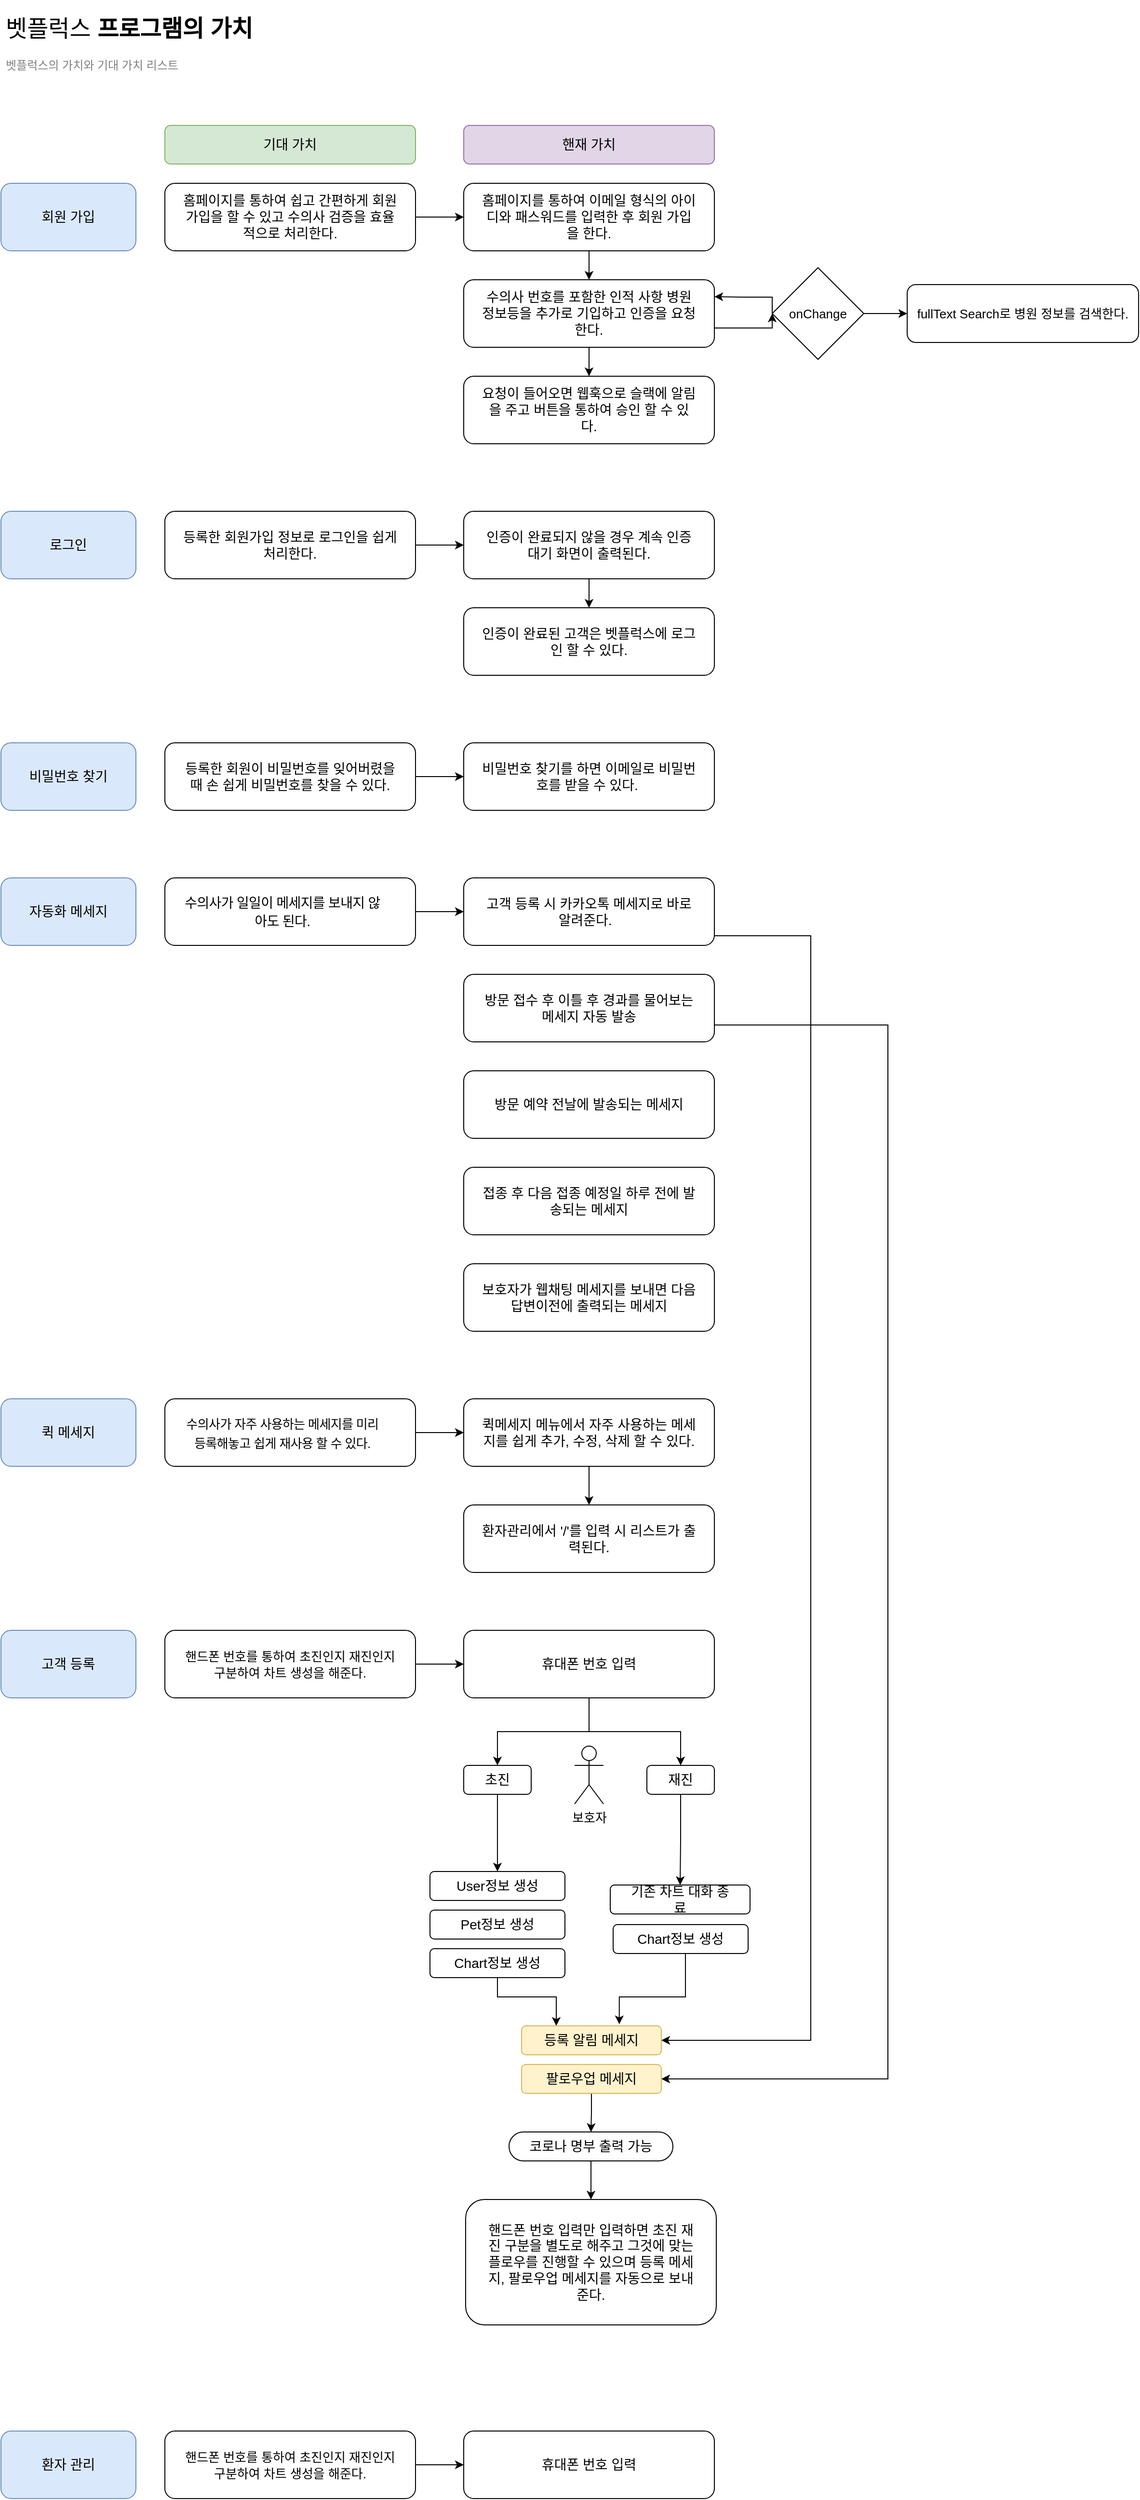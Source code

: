 <mxfile version="16.5.6" type="github">
  <diagram id="CAx_kXBRAw6pJOKKykD8" name="Page-1">
    <mxGraphModel dx="922" dy="644" grid="1" gridSize="10" guides="1" tooltips="1" connect="1" arrows="1" fold="1" page="1" pageScale="1" pageWidth="827" pageHeight="1169" math="0" shadow="0">
      <root>
        <mxCell id="0" />
        <mxCell id="1" parent="0" />
        <mxCell id="qVX0OotuIn6cAt5GHuXx-2" value="&lt;h1&gt;&lt;span style=&quot;font-weight: normal&quot;&gt;벳플럭스 &lt;/span&gt;프로그램의 가치&lt;/h1&gt;&lt;p&gt;&lt;font color=&quot;#808080&quot;&gt;벳플럭스의 가치와 기대 가치 리스트&lt;/font&gt;&lt;/p&gt;" style="text;html=1;strokeColor=none;fillColor=none;spacing=5;spacingTop=-20;whiteSpace=wrap;overflow=hidden;rounded=0;" vertex="1" parent="1">
          <mxGeometry x="40" y="40" width="330" height="70" as="geometry" />
        </mxCell>
        <mxCell id="qVX0OotuIn6cAt5GHuXx-3" style="edgeStyle=orthogonalEdgeStyle;rounded=0;orthogonalLoop=1;jettySize=auto;html=1;exitX=0.5;exitY=1;exitDx=0;exitDy=0;" edge="1" parent="1" source="qVX0OotuIn6cAt5GHuXx-2" target="qVX0OotuIn6cAt5GHuXx-2">
          <mxGeometry relative="1" as="geometry" />
        </mxCell>
        <mxCell id="qVX0OotuIn6cAt5GHuXx-4" value="회원 가입" style="rounded=1;whiteSpace=wrap;html=1;fontSize=14;fillColor=#dae8fc;strokeColor=#6c8ebf;" vertex="1" parent="1">
          <mxGeometry x="40" y="220" width="140" height="70" as="geometry" />
        </mxCell>
        <mxCell id="qVX0OotuIn6cAt5GHuXx-7" value="기대 가치" style="rounded=1;whiteSpace=wrap;html=1;fontSize=14;fillColor=#d5e8d4;strokeColor=#82b366;" vertex="1" parent="1">
          <mxGeometry x="210" y="160" width="260" height="40" as="geometry" />
        </mxCell>
        <mxCell id="qVX0OotuIn6cAt5GHuXx-8" value="핸재 가치" style="rounded=1;whiteSpace=wrap;html=1;fontSize=14;fillColor=#e1d5e7;strokeColor=#9673a6;" vertex="1" parent="1">
          <mxGeometry x="520" y="160" width="260" height="40" as="geometry" />
        </mxCell>
        <mxCell id="qVX0OotuIn6cAt5GHuXx-39" style="edgeStyle=orthogonalEdgeStyle;rounded=0;orthogonalLoop=1;jettySize=auto;html=1;entryX=0;entryY=0.5;entryDx=0;entryDy=0;fontSize=14;" edge="1" parent="1" source="qVX0OotuIn6cAt5GHuXx-10" target="qVX0OotuIn6cAt5GHuXx-11">
          <mxGeometry relative="1" as="geometry" />
        </mxCell>
        <mxCell id="qVX0OotuIn6cAt5GHuXx-10" value="홈페이지를 통하여 쉽고 간편하게 회원가입을 할 수 있고 수의사 검증을 효율적으로 처리한다." style="rounded=1;whiteSpace=wrap;html=1;fontSize=14;spacing=20;" vertex="1" parent="1">
          <mxGeometry x="210" y="220" width="260" height="70" as="geometry" />
        </mxCell>
        <mxCell id="qVX0OotuIn6cAt5GHuXx-13" style="edgeStyle=orthogonalEdgeStyle;rounded=0;orthogonalLoop=1;jettySize=auto;html=1;entryX=0.5;entryY=0;entryDx=0;entryDy=0;fontSize=14;" edge="1" parent="1" source="qVX0OotuIn6cAt5GHuXx-11" target="qVX0OotuIn6cAt5GHuXx-12">
          <mxGeometry relative="1" as="geometry" />
        </mxCell>
        <mxCell id="qVX0OotuIn6cAt5GHuXx-11" value="홈페이지를 통하여 이메일 형식의 아이디와 패스워드를 입력한 후 회원 가입을 한다." style="rounded=1;whiteSpace=wrap;html=1;fontSize=14;spacing=20;" vertex="1" parent="1">
          <mxGeometry x="520" y="220" width="260" height="70" as="geometry" />
        </mxCell>
        <mxCell id="qVX0OotuIn6cAt5GHuXx-17" style="edgeStyle=orthogonalEdgeStyle;rounded=0;orthogonalLoop=1;jettySize=auto;html=1;entryX=0.5;entryY=0;entryDx=0;entryDy=0;fontSize=14;" edge="1" parent="1" source="qVX0OotuIn6cAt5GHuXx-12" target="qVX0OotuIn6cAt5GHuXx-14">
          <mxGeometry relative="1" as="geometry" />
        </mxCell>
        <mxCell id="qVX0OotuIn6cAt5GHuXx-87" style="edgeStyle=orthogonalEdgeStyle;rounded=0;orthogonalLoop=1;jettySize=auto;html=1;entryX=0;entryY=0.5;entryDx=0;entryDy=0;fontSize=13;" edge="1" parent="1" source="qVX0OotuIn6cAt5GHuXx-12" target="qVX0OotuIn6cAt5GHuXx-86">
          <mxGeometry relative="1" as="geometry">
            <Array as="points">
              <mxPoint x="840" y="370" />
            </Array>
          </mxGeometry>
        </mxCell>
        <mxCell id="qVX0OotuIn6cAt5GHuXx-12" value="수의사 번호를 포함한 인적 사항 병원 정보등을 추가로 기입하고 인증을 요청한다." style="rounded=1;whiteSpace=wrap;html=1;fontSize=14;spacing=20;" vertex="1" parent="1">
          <mxGeometry x="520" y="320" width="260" height="70" as="geometry" />
        </mxCell>
        <mxCell id="qVX0OotuIn6cAt5GHuXx-14" value="요청이 들어오면 웹훅으로 슬랙에 알림을 주고 버튼을 통하여 승인 할 수 있다." style="rounded=1;whiteSpace=wrap;html=1;fontSize=14;spacing=20;" vertex="1" parent="1">
          <mxGeometry x="520" y="420" width="260" height="70" as="geometry" />
        </mxCell>
        <mxCell id="qVX0OotuIn6cAt5GHuXx-18" style="edgeStyle=orthogonalEdgeStyle;rounded=0;orthogonalLoop=1;jettySize=auto;html=1;entryX=0.5;entryY=0;entryDx=0;entryDy=0;fontSize=14;" edge="1" source="qVX0OotuIn6cAt5GHuXx-22" target="qVX0OotuIn6cAt5GHuXx-23" parent="1">
          <mxGeometry relative="1" as="geometry" />
        </mxCell>
        <mxCell id="qVX0OotuIn6cAt5GHuXx-20" value="로그인" style="rounded=1;whiteSpace=wrap;html=1;fontSize=14;fillColor=#dae8fc;strokeColor=#6c8ebf;" vertex="1" parent="1">
          <mxGeometry x="40" y="560" width="140" height="70" as="geometry" />
        </mxCell>
        <mxCell id="qVX0OotuIn6cAt5GHuXx-38" style="edgeStyle=orthogonalEdgeStyle;rounded=0;orthogonalLoop=1;jettySize=auto;html=1;entryX=0;entryY=0.5;entryDx=0;entryDy=0;fontSize=14;" edge="1" parent="1" source="qVX0OotuIn6cAt5GHuXx-21" target="qVX0OotuIn6cAt5GHuXx-22">
          <mxGeometry relative="1" as="geometry" />
        </mxCell>
        <mxCell id="qVX0OotuIn6cAt5GHuXx-21" value="등록한 회원가입 정보로 로그인을 쉽게 처리한다." style="rounded=1;whiteSpace=wrap;html=1;fontSize=14;spacing=20;" vertex="1" parent="1">
          <mxGeometry x="210" y="560" width="260" height="70" as="geometry" />
        </mxCell>
        <mxCell id="qVX0OotuIn6cAt5GHuXx-22" value="인증이 완료되지 않을 경우 계속 인증 대기 화면이 출력된다." style="rounded=1;whiteSpace=wrap;html=1;fontSize=14;spacing=20;" vertex="1" parent="1">
          <mxGeometry x="520" y="560" width="260" height="70" as="geometry" />
        </mxCell>
        <mxCell id="qVX0OotuIn6cAt5GHuXx-23" value="인증이 완료된 고객은 벳플럭스에 로그인 할 수 있다." style="rounded=1;whiteSpace=wrap;html=1;fontSize=14;spacing=20;" vertex="1" parent="1">
          <mxGeometry x="520" y="660" width="260" height="70" as="geometry" />
        </mxCell>
        <mxCell id="qVX0OotuIn6cAt5GHuXx-26" value="비밀번호 찾기" style="rounded=1;whiteSpace=wrap;html=1;fontSize=14;fillColor=#dae8fc;strokeColor=#6c8ebf;" vertex="1" parent="1">
          <mxGeometry x="40" y="800" width="140" height="70" as="geometry" />
        </mxCell>
        <mxCell id="qVX0OotuIn6cAt5GHuXx-37" style="edgeStyle=orthogonalEdgeStyle;rounded=0;orthogonalLoop=1;jettySize=auto;html=1;entryX=0;entryY=0.5;entryDx=0;entryDy=0;fontSize=14;" edge="1" parent="1" source="qVX0OotuIn6cAt5GHuXx-27" target="qVX0OotuIn6cAt5GHuXx-28">
          <mxGeometry relative="1" as="geometry" />
        </mxCell>
        <mxCell id="qVX0OotuIn6cAt5GHuXx-27" value="등록한 회원이 비밀번호를 잊어버렸을 때 손 쉽게 비밀번호를 찾을 수 있다." style="rounded=1;whiteSpace=wrap;html=1;fontSize=14;spacing=20;" vertex="1" parent="1">
          <mxGeometry x="210" y="800" width="260" height="70" as="geometry" />
        </mxCell>
        <mxCell id="qVX0OotuIn6cAt5GHuXx-28" value="비밀번호 찾기를 하면 이메일로 비밀번호를 받을 수 있다.&amp;nbsp;" style="rounded=1;whiteSpace=wrap;html=1;fontSize=14;spacing=20;" vertex="1" parent="1">
          <mxGeometry x="520" y="800" width="260" height="70" as="geometry" />
        </mxCell>
        <mxCell id="qVX0OotuIn6cAt5GHuXx-32" value="자동화 메세지" style="rounded=1;whiteSpace=wrap;html=1;fontSize=14;fillColor=#dae8fc;strokeColor=#6c8ebf;" vertex="1" parent="1">
          <mxGeometry x="40" y="940" width="140" height="70" as="geometry" />
        </mxCell>
        <mxCell id="qVX0OotuIn6cAt5GHuXx-36" style="edgeStyle=orthogonalEdgeStyle;rounded=0;orthogonalLoop=1;jettySize=auto;html=1;entryX=0;entryY=0.5;entryDx=0;entryDy=0;fontSize=14;" edge="1" parent="1" source="qVX0OotuIn6cAt5GHuXx-33" target="qVX0OotuIn6cAt5GHuXx-34">
          <mxGeometry relative="1" as="geometry" />
        </mxCell>
        <mxCell id="qVX0OotuIn6cAt5GHuXx-33" value="&lt;h3 class=&quot;text-[16px] font-bold mr-4 hover:cursor-default&quot; style=&quot;box-sizing: border-box ; border-width: 0px ; border-style: solid ; margin: 0px 1rem 0px 0px ; font-family: &amp;#34;nanum gothic&amp;#34; , sans-serif ; letter-spacing: -0.32px ; background-color: rgb(255 , 255 , 255)&quot;&gt;&lt;span style=&quot;font-weight: normal&quot;&gt;&lt;font style=&quot;font-size: 14px&quot;&gt;수의사가 일일이 메세지를 보내지 않아도 된다.&lt;/font&gt;&lt;/span&gt;&lt;/h3&gt;" style="rounded=1;whiteSpace=wrap;html=1;fontSize=13;spacing=20;" vertex="1" parent="1">
          <mxGeometry x="210" y="940" width="260" height="70" as="geometry" />
        </mxCell>
        <mxCell id="qVX0OotuIn6cAt5GHuXx-83" style="edgeStyle=orthogonalEdgeStyle;rounded=0;orthogonalLoop=1;jettySize=auto;html=1;fontSize=13;entryX=1;entryY=0.5;entryDx=0;entryDy=0;" edge="1" parent="1" source="qVX0OotuIn6cAt5GHuXx-34" target="qVX0OotuIn6cAt5GHuXx-80">
          <mxGeometry relative="1" as="geometry">
            <mxPoint x="970" y="1600" as="targetPoint" />
            <Array as="points">
              <mxPoint x="880" y="1000" />
              <mxPoint x="880" y="2145" />
            </Array>
          </mxGeometry>
        </mxCell>
        <mxCell id="qVX0OotuIn6cAt5GHuXx-34" value="고객 등록 시 카카오톡 메세지로 바로 알려준다. &amp;nbsp;" style="rounded=1;whiteSpace=wrap;html=1;fontSize=14;spacing=20;" vertex="1" parent="1">
          <mxGeometry x="520" y="940" width="260" height="70" as="geometry" />
        </mxCell>
        <mxCell id="qVX0OotuIn6cAt5GHuXx-85" style="edgeStyle=orthogonalEdgeStyle;rounded=0;orthogonalLoop=1;jettySize=auto;html=1;exitX=1;exitY=0.75;exitDx=0;exitDy=0;entryX=1;entryY=0.5;entryDx=0;entryDy=0;fontSize=13;" edge="1" parent="1" source="qVX0OotuIn6cAt5GHuXx-42" target="qVX0OotuIn6cAt5GHuXx-81">
          <mxGeometry relative="1" as="geometry">
            <Array as="points">
              <mxPoint x="960" y="1093" />
              <mxPoint x="960" y="2185" />
            </Array>
          </mxGeometry>
        </mxCell>
        <mxCell id="qVX0OotuIn6cAt5GHuXx-42" value="방문 접수 후 이틀 후 경과를 물어보는 메세지 자동 발송" style="rounded=1;whiteSpace=wrap;html=1;fontSize=14;spacing=20;" vertex="1" parent="1">
          <mxGeometry x="520" y="1040" width="260" height="70" as="geometry" />
        </mxCell>
        <mxCell id="qVX0OotuIn6cAt5GHuXx-45" value="방문 예약 전날에 발송되는 메세지" style="rounded=1;whiteSpace=wrap;html=1;fontSize=14;spacing=20;" vertex="1" parent="1">
          <mxGeometry x="520" y="1140" width="260" height="70" as="geometry" />
        </mxCell>
        <mxCell id="qVX0OotuIn6cAt5GHuXx-49" value="접종 후 다음 접종 예정일 하루 전에 발송되는 메세지" style="rounded=1;whiteSpace=wrap;html=1;fontSize=14;spacing=20;" vertex="1" parent="1">
          <mxGeometry x="520" y="1240" width="260" height="70" as="geometry" />
        </mxCell>
        <mxCell id="qVX0OotuIn6cAt5GHuXx-52" value="보호자가 웹채팅 메세지를 보내면 다음 답변이전에 출력되는 메세지" style="rounded=1;whiteSpace=wrap;html=1;fontSize=14;spacing=20;" vertex="1" parent="1">
          <mxGeometry x="520" y="1340" width="260" height="70" as="geometry" />
        </mxCell>
        <mxCell id="qVX0OotuIn6cAt5GHuXx-53" value="퀵 메세지" style="rounded=1;whiteSpace=wrap;html=1;fontSize=14;fillColor=#dae8fc;strokeColor=#6c8ebf;" vertex="1" parent="1">
          <mxGeometry x="40" y="1480" width="140" height="70" as="geometry" />
        </mxCell>
        <mxCell id="qVX0OotuIn6cAt5GHuXx-54" value="&lt;h3 class=&quot;text-[16px] font-bold mr-4 hover:cursor-default&quot; style=&quot;box-sizing: border-box ; border-width: 0px ; border-style: solid ; margin: 0px 1rem 0px 0px ; font-family: &amp;#34;nanum gothic&amp;#34; , sans-serif ; letter-spacing: -0.32px ; background-color: rgb(255 , 255 , 255)&quot;&gt;&lt;span style=&quot;font-weight: normal&quot;&gt;&lt;font style=&quot;font-size: 13px&quot;&gt;수의사가 자주 사용하는 메세지를 미리 등록해놓고 쉽게 재사용 할 수 있다.&lt;/font&gt;&lt;/span&gt;&lt;/h3&gt;" style="rounded=1;whiteSpace=wrap;html=1;fontSize=14;spacing=20;" vertex="1" parent="1">
          <mxGeometry x="210" y="1480" width="260" height="70" as="geometry" />
        </mxCell>
        <mxCell id="qVX0OotuIn6cAt5GHuXx-59" style="edgeStyle=orthogonalEdgeStyle;rounded=0;orthogonalLoop=1;jettySize=auto;html=1;entryX=0.5;entryY=0;entryDx=0;entryDy=0;fontSize=13;" edge="1" parent="1" source="qVX0OotuIn6cAt5GHuXx-55" target="qVX0OotuIn6cAt5GHuXx-58">
          <mxGeometry relative="1" as="geometry" />
        </mxCell>
        <mxCell id="qVX0OotuIn6cAt5GHuXx-55" value="퀵메세지 메뉴에서 자주 사용하는 메세지를 쉽게 추가, 수정, 삭제 할 수 있다." style="rounded=1;whiteSpace=wrap;html=1;fontSize=14;spacing=20;" vertex="1" parent="1">
          <mxGeometry x="520" y="1480" width="260" height="70" as="geometry" />
        </mxCell>
        <mxCell id="qVX0OotuIn6cAt5GHuXx-56" style="edgeStyle=orthogonalEdgeStyle;rounded=0;orthogonalLoop=1;jettySize=auto;html=1;entryX=0;entryY=0.5;entryDx=0;entryDy=0;fontSize=14;" edge="1" source="qVX0OotuIn6cAt5GHuXx-54" target="qVX0OotuIn6cAt5GHuXx-55" parent="1">
          <mxGeometry relative="1" as="geometry" />
        </mxCell>
        <mxCell id="qVX0OotuIn6cAt5GHuXx-58" value="환자관리에서 &#39;/&#39;를 입력 시 리스트가 출력된다." style="rounded=1;whiteSpace=wrap;html=1;fontSize=14;spacing=20;" vertex="1" parent="1">
          <mxGeometry x="520" y="1590" width="260" height="70" as="geometry" />
        </mxCell>
        <mxCell id="qVX0OotuIn6cAt5GHuXx-60" value="고객 등록" style="rounded=1;whiteSpace=wrap;html=1;fontSize=14;fillColor=#dae8fc;strokeColor=#6c8ebf;" vertex="1" parent="1">
          <mxGeometry x="40" y="1720" width="140" height="70" as="geometry" />
        </mxCell>
        <mxCell id="qVX0OotuIn6cAt5GHuXx-61" value="&lt;font size=&quot;2&quot;&gt;핸드폰 번호를 통하여 초진인지 재진인지 구분하여 차트 생성을 해준다.&lt;/font&gt;" style="rounded=1;whiteSpace=wrap;html=1;fontSize=14;spacing=20;" vertex="1" parent="1">
          <mxGeometry x="210" y="1720" width="260" height="70" as="geometry" />
        </mxCell>
        <mxCell id="qVX0OotuIn6cAt5GHuXx-67" style="edgeStyle=orthogonalEdgeStyle;rounded=0;orthogonalLoop=1;jettySize=auto;html=1;fontSize=13;" edge="1" parent="1" source="qVX0OotuIn6cAt5GHuXx-62" target="qVX0OotuIn6cAt5GHuXx-66">
          <mxGeometry relative="1" as="geometry" />
        </mxCell>
        <mxCell id="qVX0OotuIn6cAt5GHuXx-62" value="휴대폰 번호 입력" style="rounded=1;whiteSpace=wrap;html=1;fontSize=14;spacing=20;" vertex="1" parent="1">
          <mxGeometry x="520" y="1720" width="260" height="70" as="geometry" />
        </mxCell>
        <mxCell id="qVX0OotuIn6cAt5GHuXx-74" style="edgeStyle=orthogonalEdgeStyle;rounded=0;orthogonalLoop=1;jettySize=auto;html=1;entryX=0.5;entryY=0;entryDx=0;entryDy=0;fontSize=13;" edge="1" parent="1" source="qVX0OotuIn6cAt5GHuXx-63" target="qVX0OotuIn6cAt5GHuXx-69">
          <mxGeometry relative="1" as="geometry" />
        </mxCell>
        <mxCell id="qVX0OotuIn6cAt5GHuXx-63" value="초진" style="rounded=1;whiteSpace=wrap;html=1;fontSize=14;spacing=20;" vertex="1" parent="1">
          <mxGeometry x="520" y="1860" width="70" height="30" as="geometry" />
        </mxCell>
        <mxCell id="qVX0OotuIn6cAt5GHuXx-64" style="edgeStyle=orthogonalEdgeStyle;rounded=0;orthogonalLoop=1;jettySize=auto;html=1;entryX=0.5;entryY=0;entryDx=0;entryDy=0;fontSize=13;" edge="1" source="qVX0OotuIn6cAt5GHuXx-62" target="qVX0OotuIn6cAt5GHuXx-63" parent="1">
          <mxGeometry relative="1" as="geometry" />
        </mxCell>
        <mxCell id="qVX0OotuIn6cAt5GHuXx-65" style="edgeStyle=orthogonalEdgeStyle;rounded=0;orthogonalLoop=1;jettySize=auto;html=1;entryX=0;entryY=0.5;entryDx=0;entryDy=0;fontSize=14;" edge="1" source="qVX0OotuIn6cAt5GHuXx-61" target="qVX0OotuIn6cAt5GHuXx-62" parent="1">
          <mxGeometry relative="1" as="geometry" />
        </mxCell>
        <mxCell id="qVX0OotuIn6cAt5GHuXx-98" style="edgeStyle=orthogonalEdgeStyle;rounded=0;orthogonalLoop=1;jettySize=auto;html=1;exitX=0.5;exitY=1;exitDx=0;exitDy=0;entryX=0.5;entryY=0;entryDx=0;entryDy=0;fontSize=13;" edge="1" parent="1" source="qVX0OotuIn6cAt5GHuXx-66" target="qVX0OotuIn6cAt5GHuXx-95">
          <mxGeometry relative="1" as="geometry" />
        </mxCell>
        <mxCell id="qVX0OotuIn6cAt5GHuXx-66" value="재진" style="rounded=1;whiteSpace=wrap;html=1;fontSize=14;spacing=20;" vertex="1" parent="1">
          <mxGeometry x="710" y="1860" width="70" height="30" as="geometry" />
        </mxCell>
        <mxCell id="qVX0OotuIn6cAt5GHuXx-69" value="User정보 생성" style="rounded=1;whiteSpace=wrap;html=1;fontSize=14;spacing=20;" vertex="1" parent="1">
          <mxGeometry x="485" y="1970" width="140" height="30" as="geometry" />
        </mxCell>
        <mxCell id="qVX0OotuIn6cAt5GHuXx-71" value="Pet정보 생성" style="rounded=1;whiteSpace=wrap;html=1;fontSize=14;spacing=20;" vertex="1" parent="1">
          <mxGeometry x="485" y="2010" width="140" height="30" as="geometry" />
        </mxCell>
        <mxCell id="qVX0OotuIn6cAt5GHuXx-94" style="edgeStyle=orthogonalEdgeStyle;rounded=0;orthogonalLoop=1;jettySize=auto;html=1;exitX=0.5;exitY=1;exitDx=0;exitDy=0;fontSize=13;" edge="1" parent="1" source="qVX0OotuIn6cAt5GHuXx-75">
          <mxGeometry relative="1" as="geometry">
            <mxPoint x="616" y="2130" as="targetPoint" />
            <Array as="points">
              <mxPoint x="555" y="2100" />
              <mxPoint x="616" y="2100" />
            </Array>
          </mxGeometry>
        </mxCell>
        <mxCell id="qVX0OotuIn6cAt5GHuXx-75" value="Chart정보 생성" style="rounded=1;whiteSpace=wrap;html=1;fontSize=14;spacing=20;" vertex="1" parent="1">
          <mxGeometry x="485" y="2050" width="140" height="30" as="geometry" />
        </mxCell>
        <mxCell id="qVX0OotuIn6cAt5GHuXx-92" style="edgeStyle=orthogonalEdgeStyle;rounded=0;orthogonalLoop=1;jettySize=auto;html=1;exitX=0.5;exitY=1;exitDx=0;exitDy=0;entryX=0.699;entryY=-0.056;entryDx=0;entryDy=0;fontSize=13;entryPerimeter=0;" edge="1" parent="1" source="qVX0OotuIn6cAt5GHuXx-79" target="qVX0OotuIn6cAt5GHuXx-80">
          <mxGeometry relative="1" as="geometry">
            <Array as="points">
              <mxPoint x="750" y="2055" />
              <mxPoint x="750" y="2100" />
              <mxPoint x="681" y="2100" />
            </Array>
          </mxGeometry>
        </mxCell>
        <mxCell id="qVX0OotuIn6cAt5GHuXx-79" value="Chart정보 생성" style="rounded=1;whiteSpace=wrap;html=1;fontSize=14;spacing=20;" vertex="1" parent="1">
          <mxGeometry x="675" y="2025" width="140" height="30" as="geometry" />
        </mxCell>
        <mxCell id="qVX0OotuIn6cAt5GHuXx-80" value="등록 알림 메세지" style="rounded=1;whiteSpace=wrap;html=1;fontSize=14;spacing=20;fillColor=#fff2cc;strokeColor=#d6b656;" vertex="1" parent="1">
          <mxGeometry x="580" y="2130" width="145" height="30" as="geometry" />
        </mxCell>
        <mxCell id="qVX0OotuIn6cAt5GHuXx-110" style="edgeStyle=orthogonalEdgeStyle;rounded=0;orthogonalLoop=1;jettySize=auto;html=1;exitX=0.5;exitY=1;exitDx=0;exitDy=0;entryX=0.5;entryY=0;entryDx=0;entryDy=0;fontSize=13;fontColor=#808080;" edge="1" parent="1" source="qVX0OotuIn6cAt5GHuXx-81" target="qVX0OotuIn6cAt5GHuXx-109">
          <mxGeometry relative="1" as="geometry" />
        </mxCell>
        <mxCell id="qVX0OotuIn6cAt5GHuXx-81" value="팔로우업 메세지" style="rounded=1;whiteSpace=wrap;html=1;fontSize=14;spacing=20;fillColor=#fff2cc;strokeColor=#d6b656;" vertex="1" parent="1">
          <mxGeometry x="580" y="2170" width="145" height="30" as="geometry" />
        </mxCell>
        <mxCell id="qVX0OotuIn6cAt5GHuXx-88" style="edgeStyle=orthogonalEdgeStyle;rounded=0;orthogonalLoop=1;jettySize=auto;html=1;exitX=0;exitY=0.5;exitDx=0;exitDy=0;entryX=1;entryY=0.25;entryDx=0;entryDy=0;fontSize=13;" edge="1" parent="1" source="qVX0OotuIn6cAt5GHuXx-86" target="qVX0OotuIn6cAt5GHuXx-12">
          <mxGeometry relative="1" as="geometry">
            <Array as="points">
              <mxPoint x="840" y="338" />
              <mxPoint x="810" y="338" />
            </Array>
          </mxGeometry>
        </mxCell>
        <mxCell id="qVX0OotuIn6cAt5GHuXx-90" style="edgeStyle=orthogonalEdgeStyle;rounded=0;orthogonalLoop=1;jettySize=auto;html=1;entryX=0;entryY=0.5;entryDx=0;entryDy=0;fontSize=13;" edge="1" parent="1" source="qVX0OotuIn6cAt5GHuXx-86" target="qVX0OotuIn6cAt5GHuXx-89">
          <mxGeometry relative="1" as="geometry" />
        </mxCell>
        <mxCell id="qVX0OotuIn6cAt5GHuXx-86" value="onChange" style="rhombus;whiteSpace=wrap;html=1;fontSize=13;" vertex="1" parent="1">
          <mxGeometry x="840" y="307.5" width="95" height="95" as="geometry" />
        </mxCell>
        <mxCell id="qVX0OotuIn6cAt5GHuXx-89" value="fullText Search로 병원 정보를 검색한다." style="rounded=1;whiteSpace=wrap;html=1;fontSize=13;" vertex="1" parent="1">
          <mxGeometry x="980" y="325" width="240" height="60" as="geometry" />
        </mxCell>
        <mxCell id="qVX0OotuIn6cAt5GHuXx-95" value="기존 차트 대화 종료" style="rounded=1;whiteSpace=wrap;html=1;fontSize=14;spacing=18;" vertex="1" parent="1">
          <mxGeometry x="672" y="1984" width="145" height="30" as="geometry" />
        </mxCell>
        <mxCell id="qVX0OotuIn6cAt5GHuXx-99" value="보호자" style="shape=umlActor;verticalLabelPosition=bottom;verticalAlign=top;html=1;outlineConnect=0;fontSize=13;" vertex="1" parent="1">
          <mxGeometry x="635" y="1840" width="30" height="60" as="geometry" />
        </mxCell>
        <mxCell id="qVX0OotuIn6cAt5GHuXx-100" value="핸드폰 번호 입력만 입력하면 초진 재진 구분을 별도로 해주고 그것에 맞는 플로우를 진행할 수 있으며 등록 메세지, 팔로우업 메세지를 자동으로 보내준다." style="rounded=1;whiteSpace=wrap;html=1;fontSize=14;spacing=20;" vertex="1" parent="1">
          <mxGeometry x="522" y="2310" width="260" height="130" as="geometry" />
        </mxCell>
        <mxCell id="qVX0OotuIn6cAt5GHuXx-102" style="edgeStyle=orthogonalEdgeStyle;rounded=0;orthogonalLoop=1;jettySize=auto;html=1;exitX=0.5;exitY=1;exitDx=0;exitDy=0;fontSize=13;fontColor=#808080;" edge="1" parent="1" source="qVX0OotuIn6cAt5GHuXx-100" target="qVX0OotuIn6cAt5GHuXx-100">
          <mxGeometry relative="1" as="geometry" />
        </mxCell>
        <mxCell id="qVX0OotuIn6cAt5GHuXx-103" style="edgeStyle=orthogonalEdgeStyle;rounded=0;orthogonalLoop=1;jettySize=auto;html=1;exitX=0.5;exitY=1;exitDx=0;exitDy=0;fontSize=13;fontColor=#808080;" edge="1" parent="1" source="qVX0OotuIn6cAt5GHuXx-100" target="qVX0OotuIn6cAt5GHuXx-100">
          <mxGeometry relative="1" as="geometry" />
        </mxCell>
        <mxCell id="qVX0OotuIn6cAt5GHuXx-105" value="환자 관리" style="rounded=1;whiteSpace=wrap;html=1;fontSize=14;fillColor=#dae8fc;strokeColor=#6c8ebf;" vertex="1" parent="1">
          <mxGeometry x="40" y="2550" width="140" height="70" as="geometry" />
        </mxCell>
        <mxCell id="qVX0OotuIn6cAt5GHuXx-106" value="&lt;font size=&quot;2&quot;&gt;핸드폰 번호를 통하여 초진인지 재진인지 구분하여 차트 생성을 해준다.&lt;/font&gt;" style="rounded=1;whiteSpace=wrap;html=1;fontSize=14;spacing=20;" vertex="1" parent="1">
          <mxGeometry x="210" y="2550" width="260" height="70" as="geometry" />
        </mxCell>
        <mxCell id="qVX0OotuIn6cAt5GHuXx-107" style="edgeStyle=orthogonalEdgeStyle;rounded=0;orthogonalLoop=1;jettySize=auto;html=1;entryX=0;entryY=0.5;entryDx=0;entryDy=0;fontSize=14;" edge="1" source="qVX0OotuIn6cAt5GHuXx-106" target="qVX0OotuIn6cAt5GHuXx-108" parent="1">
          <mxGeometry relative="1" as="geometry" />
        </mxCell>
        <mxCell id="qVX0OotuIn6cAt5GHuXx-108" value="휴대폰 번호 입력" style="rounded=1;whiteSpace=wrap;html=1;fontSize=14;spacing=20;" vertex="1" parent="1">
          <mxGeometry x="520" y="2550" width="260" height="70" as="geometry" />
        </mxCell>
        <mxCell id="qVX0OotuIn6cAt5GHuXx-111" style="edgeStyle=orthogonalEdgeStyle;rounded=0;orthogonalLoop=1;jettySize=auto;html=1;exitX=0.5;exitY=1;exitDx=0;exitDy=0;entryX=0.5;entryY=0;entryDx=0;entryDy=0;fontSize=13;fontColor=#808080;" edge="1" parent="1" source="qVX0OotuIn6cAt5GHuXx-109" target="qVX0OotuIn6cAt5GHuXx-100">
          <mxGeometry relative="1" as="geometry" />
        </mxCell>
        <mxCell id="qVX0OotuIn6cAt5GHuXx-109" value="코로나 명부 출력 가능" style="rounded=1;whiteSpace=wrap;html=1;fontSize=14;spacing=20;arcSize=50;" vertex="1" parent="1">
          <mxGeometry x="567" y="2240" width="170" height="30" as="geometry" />
        </mxCell>
      </root>
    </mxGraphModel>
  </diagram>
</mxfile>
